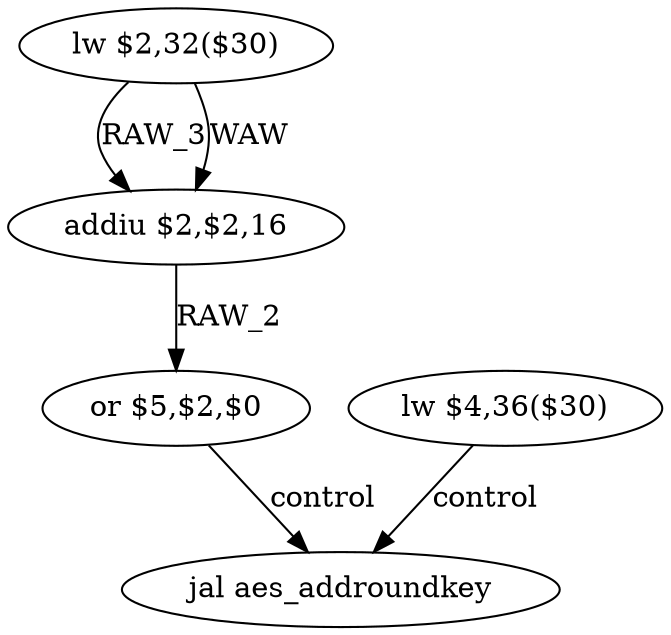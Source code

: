digraph G1 {
node [shape = ellipse];
i0 [label = "lw $2,32($30)"] ;
i0 ->  i1 [label= "RAW_3"];
i0 ->  i1 [label= "WAW"];
i1 [label = "addiu $2,$2,16"] ;
i1 ->  i3 [label= "RAW_2"];
i3 [label = "or $5,$2,$0"] ;
i3 ->  i4 [label= "control"];
i4 [label = "jal aes_addroundkey"] ;
i2 [label = "lw $4,36($30)"] ;
i2 ->  i4 [label= "control"];
}
